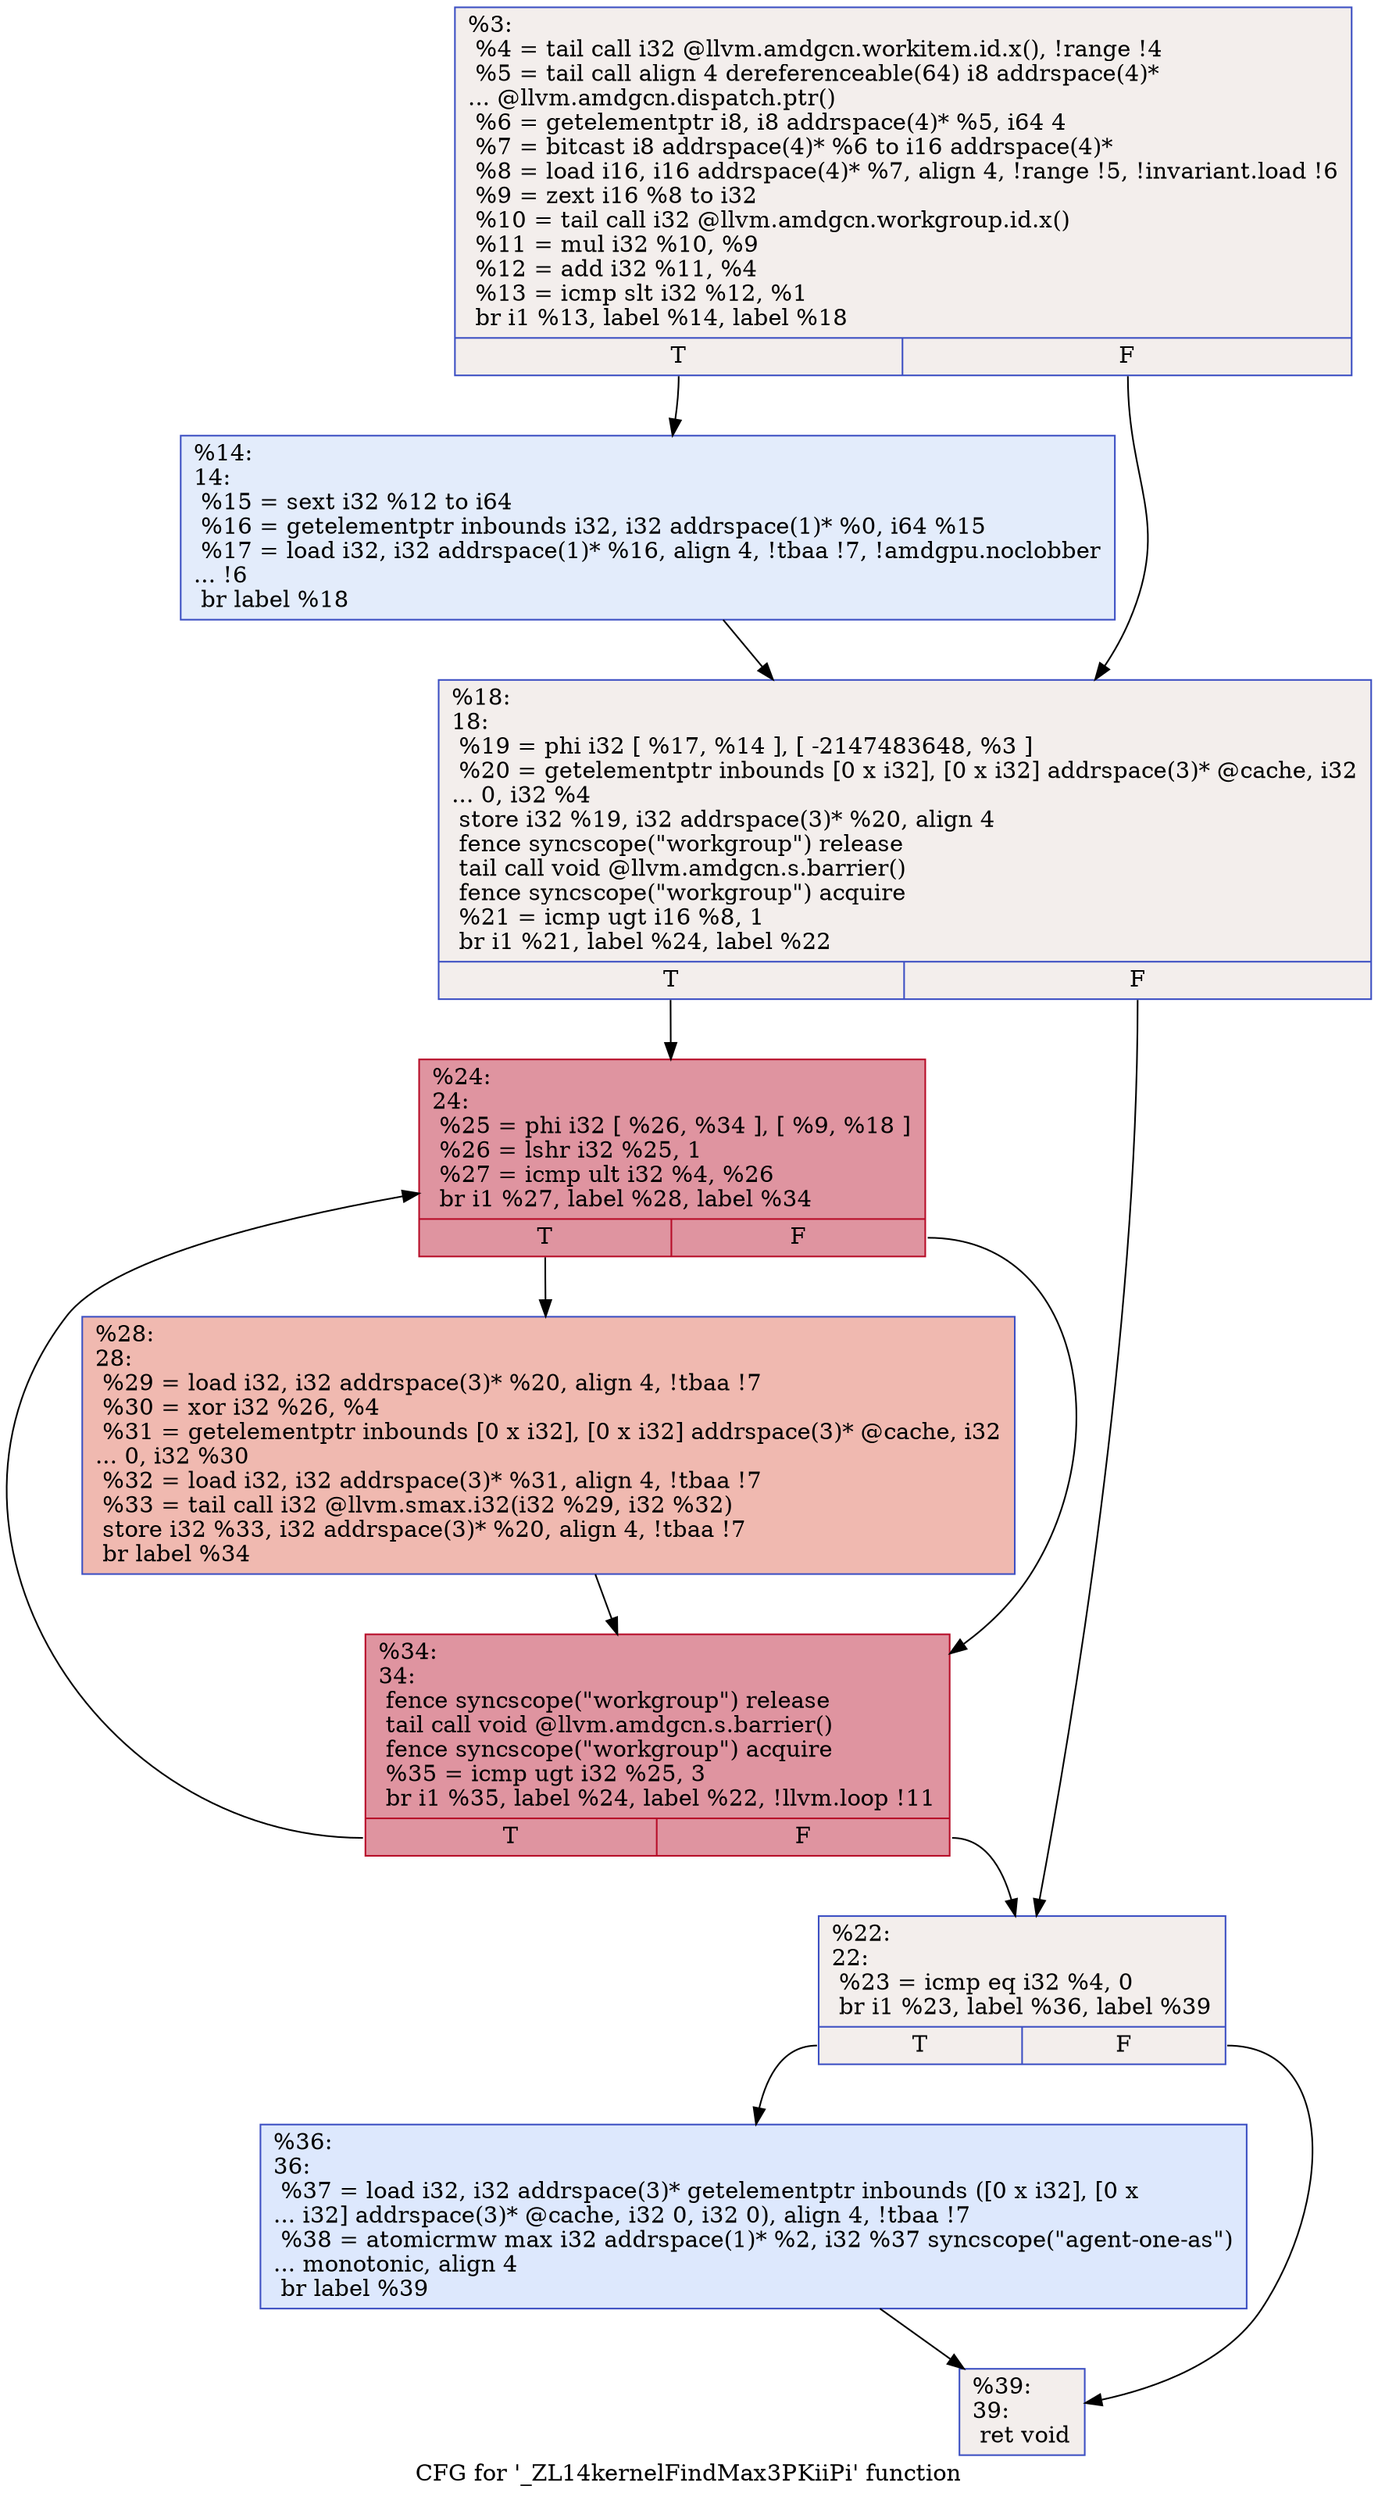 digraph "CFG for '_ZL14kernelFindMax3PKiiPi' function" {
	label="CFG for '_ZL14kernelFindMax3PKiiPi' function";

	Node0x5404f90 [shape=record,color="#3d50c3ff", style=filled, fillcolor="#e3d9d370",label="{%3:\l  %4 = tail call i32 @llvm.amdgcn.workitem.id.x(), !range !4\l  %5 = tail call align 4 dereferenceable(64) i8 addrspace(4)*\l... @llvm.amdgcn.dispatch.ptr()\l  %6 = getelementptr i8, i8 addrspace(4)* %5, i64 4\l  %7 = bitcast i8 addrspace(4)* %6 to i16 addrspace(4)*\l  %8 = load i16, i16 addrspace(4)* %7, align 4, !range !5, !invariant.load !6\l  %9 = zext i16 %8 to i32\l  %10 = tail call i32 @llvm.amdgcn.workgroup.id.x()\l  %11 = mul i32 %10, %9\l  %12 = add i32 %11, %4\l  %13 = icmp slt i32 %12, %1\l  br i1 %13, label %14, label %18\l|{<s0>T|<s1>F}}"];
	Node0x5404f90:s0 -> Node0x5406e60;
	Node0x5404f90:s1 -> Node0x5406ef0;
	Node0x5406e60 [shape=record,color="#3d50c3ff", style=filled, fillcolor="#bfd3f670",label="{%14:\l14:                                               \l  %15 = sext i32 %12 to i64\l  %16 = getelementptr inbounds i32, i32 addrspace(1)* %0, i64 %15\l  %17 = load i32, i32 addrspace(1)* %16, align 4, !tbaa !7, !amdgpu.noclobber\l... !6\l  br label %18\l}"];
	Node0x5406e60 -> Node0x5406ef0;
	Node0x5406ef0 [shape=record,color="#3d50c3ff", style=filled, fillcolor="#e3d9d370",label="{%18:\l18:                                               \l  %19 = phi i32 [ %17, %14 ], [ -2147483648, %3 ]\l  %20 = getelementptr inbounds [0 x i32], [0 x i32] addrspace(3)* @cache, i32\l... 0, i32 %4\l  store i32 %19, i32 addrspace(3)* %20, align 4\l  fence syncscope(\"workgroup\") release\l  tail call void @llvm.amdgcn.s.barrier()\l  fence syncscope(\"workgroup\") acquire\l  %21 = icmp ugt i16 %8, 1\l  br i1 %21, label %24, label %22\l|{<s0>T|<s1>F}}"];
	Node0x5406ef0:s0 -> Node0x5408050;
	Node0x5406ef0:s1 -> Node0x54080a0;
	Node0x54080a0 [shape=record,color="#3d50c3ff", style=filled, fillcolor="#e3d9d370",label="{%22:\l22:                                               \l  %23 = icmp eq i32 %4, 0\l  br i1 %23, label %36, label %39\l|{<s0>T|<s1>F}}"];
	Node0x54080a0:s0 -> Node0x5408270;
	Node0x54080a0:s1 -> Node0x54082c0;
	Node0x5408050 [shape=record,color="#b70d28ff", style=filled, fillcolor="#b70d2870",label="{%24:\l24:                                               \l  %25 = phi i32 [ %26, %34 ], [ %9, %18 ]\l  %26 = lshr i32 %25, 1\l  %27 = icmp ult i32 %4, %26\l  br i1 %27, label %28, label %34\l|{<s0>T|<s1>F}}"];
	Node0x5408050:s0 -> Node0x54086c0;
	Node0x5408050:s1 -> Node0x5408430;
	Node0x54086c0 [shape=record,color="#3d50c3ff", style=filled, fillcolor="#de614d70",label="{%28:\l28:                                               \l  %29 = load i32, i32 addrspace(3)* %20, align 4, !tbaa !7\l  %30 = xor i32 %26, %4\l  %31 = getelementptr inbounds [0 x i32], [0 x i32] addrspace(3)* @cache, i32\l... 0, i32 %30\l  %32 = load i32, i32 addrspace(3)* %31, align 4, !tbaa !7\l  %33 = tail call i32 @llvm.smax.i32(i32 %29, i32 %32)\l  store i32 %33, i32 addrspace(3)* %20, align 4, !tbaa !7\l  br label %34\l}"];
	Node0x54086c0 -> Node0x5408430;
	Node0x5408430 [shape=record,color="#b70d28ff", style=filled, fillcolor="#b70d2870",label="{%34:\l34:                                               \l  fence syncscope(\"workgroup\") release\l  tail call void @llvm.amdgcn.s.barrier()\l  fence syncscope(\"workgroup\") acquire\l  %35 = icmp ugt i32 %25, 3\l  br i1 %35, label %24, label %22, !llvm.loop !11\l|{<s0>T|<s1>F}}"];
	Node0x5408430:s0 -> Node0x5408050;
	Node0x5408430:s1 -> Node0x54080a0;
	Node0x5408270 [shape=record,color="#3d50c3ff", style=filled, fillcolor="#b2ccfb70",label="{%36:\l36:                                               \l  %37 = load i32, i32 addrspace(3)* getelementptr inbounds ([0 x i32], [0 x\l... i32] addrspace(3)* @cache, i32 0, i32 0), align 4, !tbaa !7\l  %38 = atomicrmw max i32 addrspace(1)* %2, i32 %37 syncscope(\"agent-one-as\")\l... monotonic, align 4\l  br label %39\l}"];
	Node0x5408270 -> Node0x54082c0;
	Node0x54082c0 [shape=record,color="#3d50c3ff", style=filled, fillcolor="#e3d9d370",label="{%39:\l39:                                               \l  ret void\l}"];
}

